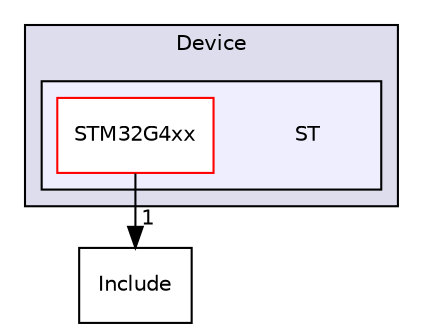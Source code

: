 digraph "TP_Actionneur/Drivers/CMSIS/Device/ST" {
  compound=true
  node [ fontsize="10", fontname="Helvetica"];
  edge [ labelfontsize="10", labelfontname="Helvetica"];
  subgraph clusterdir_0317553c6679bba124f5d626489be38d {
    graph [ bgcolor="#ddddee", pencolor="black", label="Device" fontname="Helvetica", fontsize="10", URL="dir_0317553c6679bba124f5d626489be38d.html"]
  subgraph clusterdir_272318993899a44385ece43de34a0c55 {
    graph [ bgcolor="#eeeeff", pencolor="black", label="" URL="dir_272318993899a44385ece43de34a0c55.html"];
    dir_272318993899a44385ece43de34a0c55 [shape=plaintext label="ST"];
  dir_8ed524a5fe8b6135dc28d01ac82e1abb [shape=box label="STM32G4xx" fillcolor="white" style="filled" color="red" URL="dir_8ed524a5fe8b6135dc28d01ac82e1abb.html"];
  }
  }
  dir_54c3447f72bbb92ab589ae426907ac81 [shape=box label="Include" URL="dir_54c3447f72bbb92ab589ae426907ac81.html"];
  dir_8ed524a5fe8b6135dc28d01ac82e1abb->dir_54c3447f72bbb92ab589ae426907ac81 [headlabel="1", labeldistance=1.5 headhref="dir_000015_000017.html"];
}
